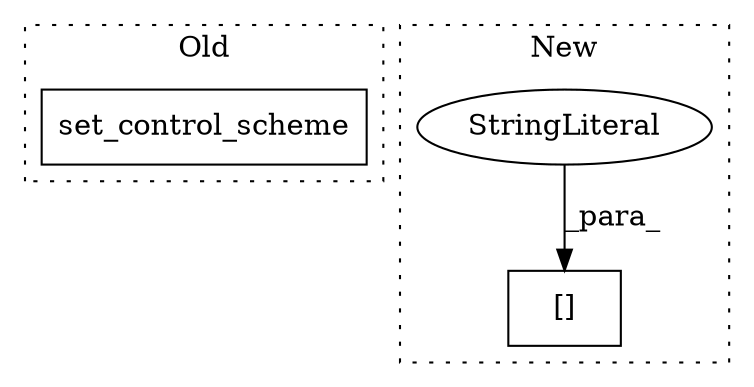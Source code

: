 digraph G {
subgraph cluster0 {
1 [label="set_control_scheme" a="32" s="6305,6373" l="19,1" shape="box"];
label = "Old";
style="dotted";
}
subgraph cluster1 {
2 [label="[]" a="2" s="5436,5453" l="11,1" shape="box"];
3 [label="StringLiteral" a="45" s="5447" l="6" shape="ellipse"];
label = "New";
style="dotted";
}
3 -> 2 [label="_para_"];
}